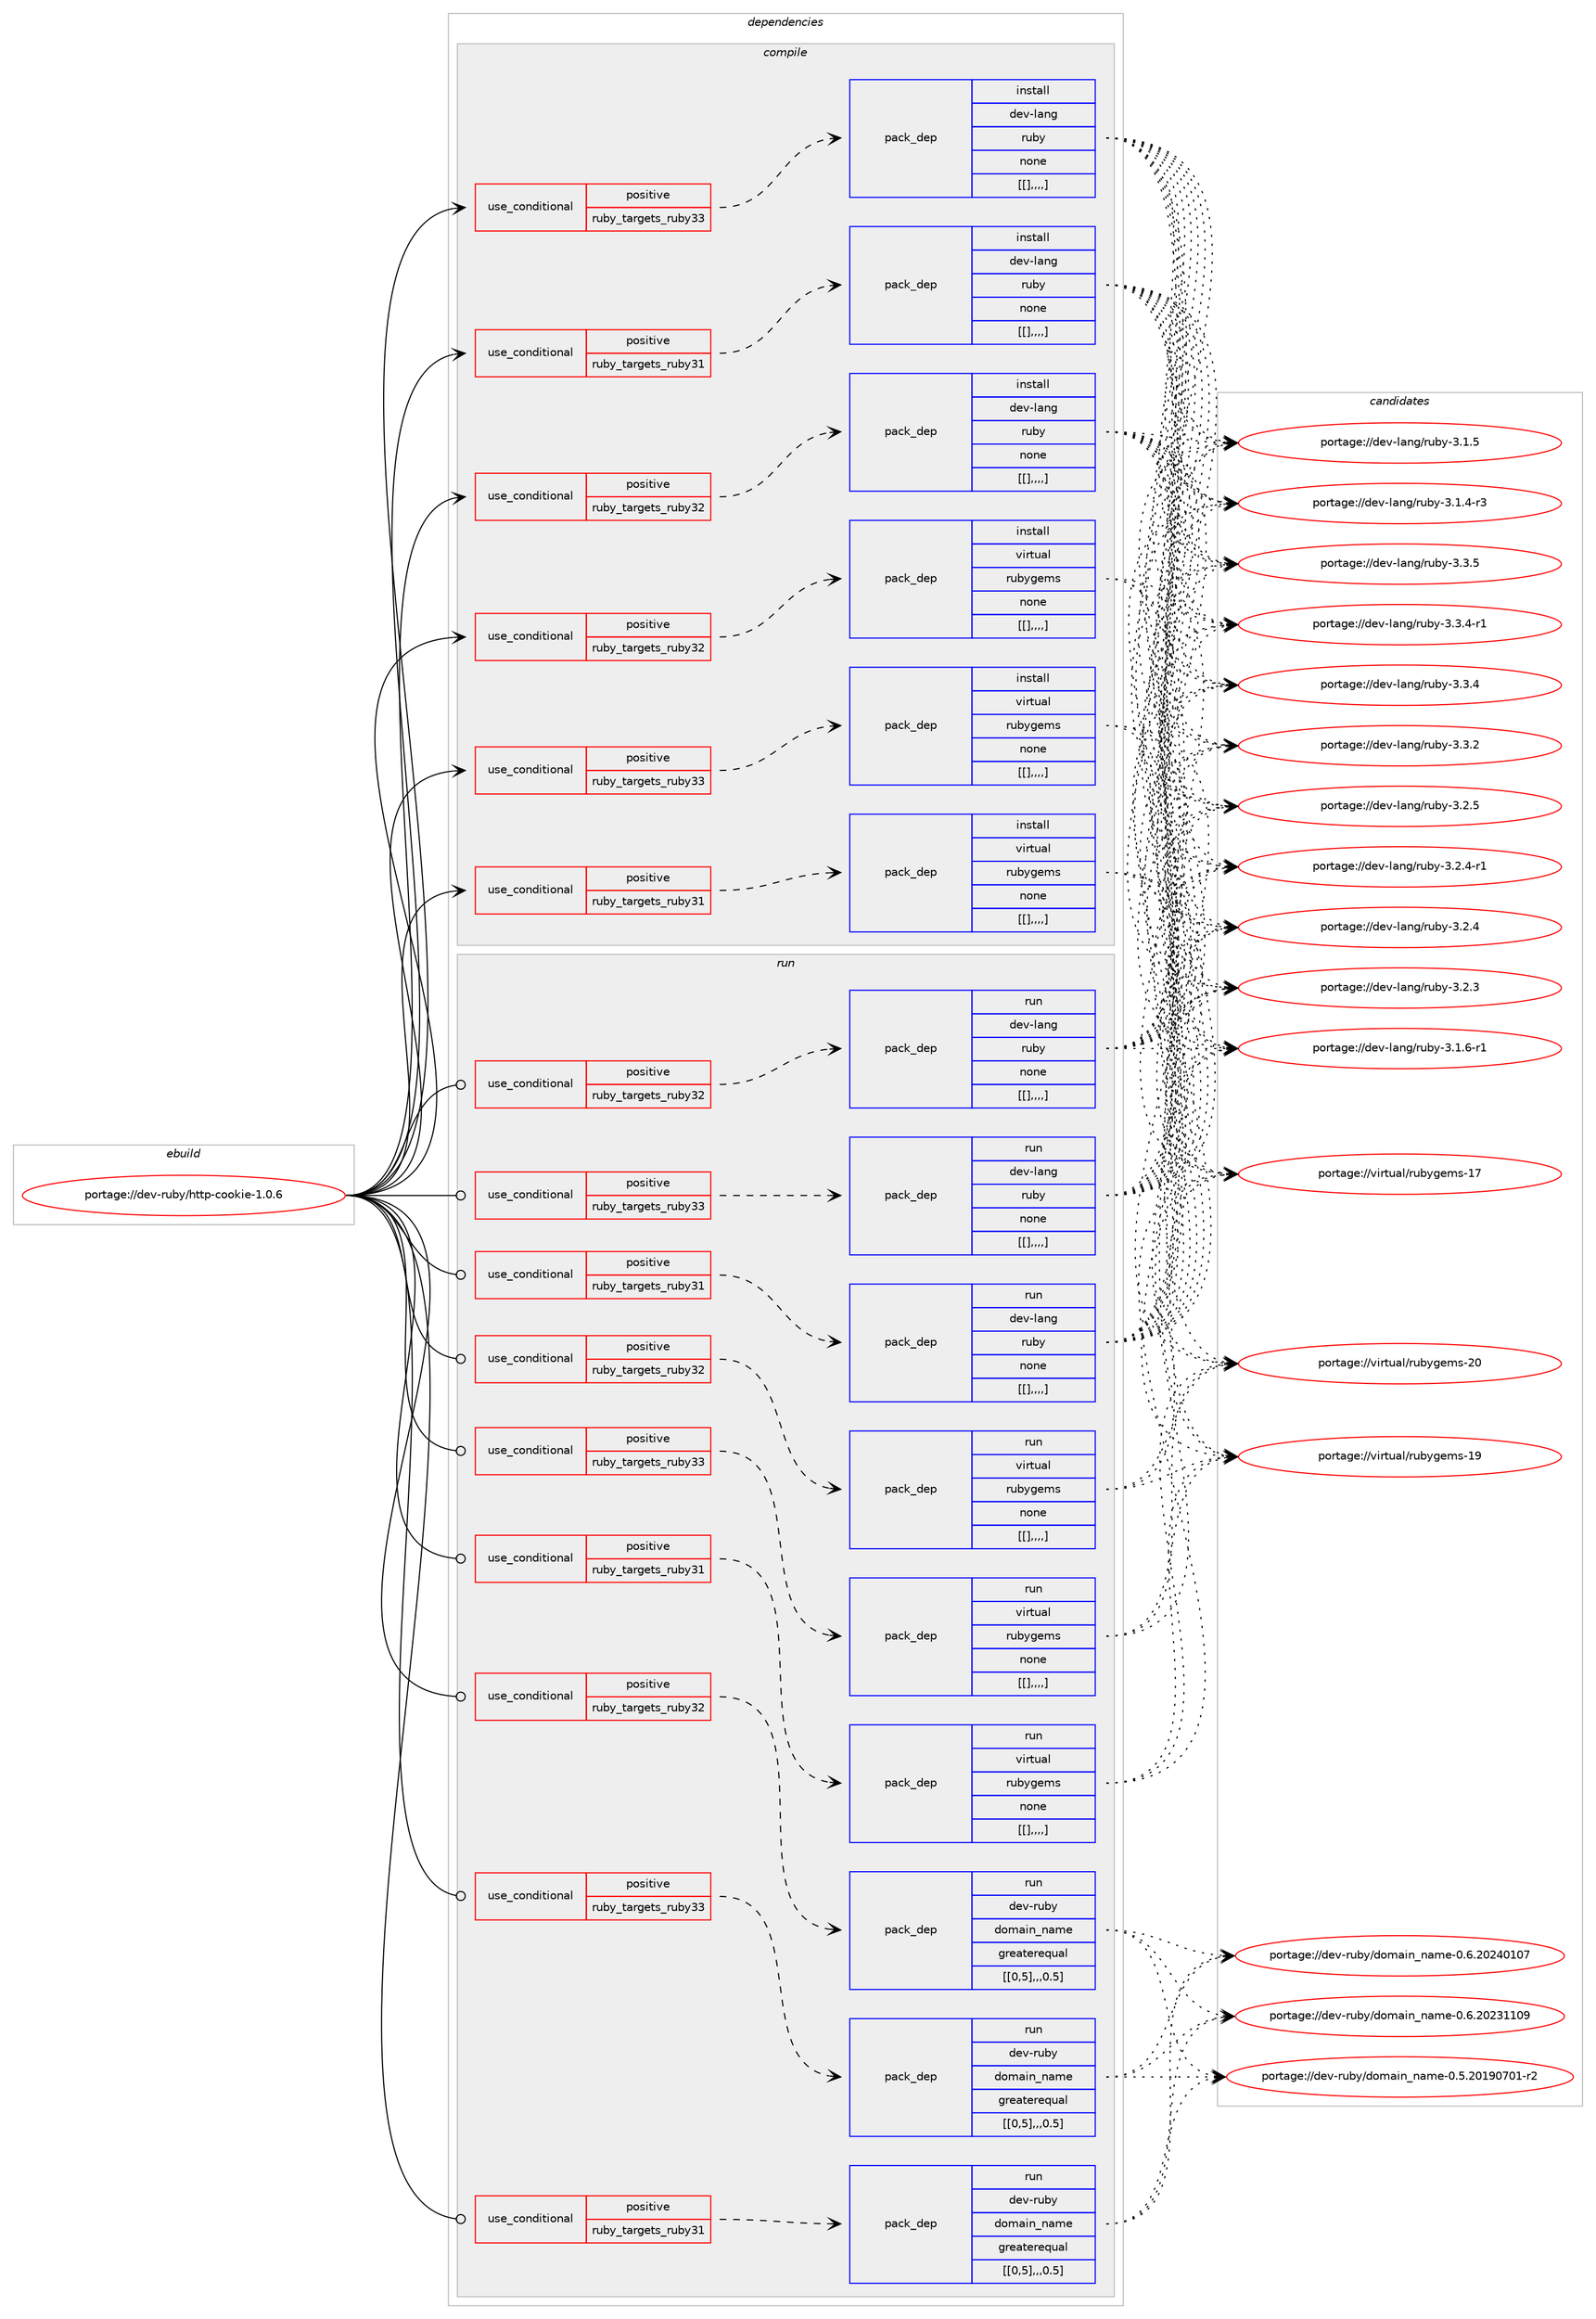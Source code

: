 digraph prolog {

# *************
# Graph options
# *************

newrank=true;
concentrate=true;
compound=true;
graph [rankdir=LR,fontname=Helvetica,fontsize=10,ranksep=1.5];#, ranksep=2.5, nodesep=0.2];
edge  [arrowhead=vee];
node  [fontname=Helvetica,fontsize=10];

# **********
# The ebuild
# **********

subgraph cluster_leftcol {
color=gray;
label=<<i>ebuild</i>>;
id [label="portage://dev-ruby/http-cookie-1.0.6", color=red, width=4, href="../dev-ruby/http-cookie-1.0.6.svg"];
}

# ****************
# The dependencies
# ****************

subgraph cluster_midcol {
color=gray;
label=<<i>dependencies</i>>;
subgraph cluster_compile {
fillcolor="#eeeeee";
style=filled;
label=<<i>compile</i>>;
subgraph cond50290 {
dependency189261 [label=<<TABLE BORDER="0" CELLBORDER="1" CELLSPACING="0" CELLPADDING="4"><TR><TD ROWSPAN="3" CELLPADDING="10">use_conditional</TD></TR><TR><TD>positive</TD></TR><TR><TD>ruby_targets_ruby31</TD></TR></TABLE>>, shape=none, color=red];
subgraph pack137649 {
dependency189262 [label=<<TABLE BORDER="0" CELLBORDER="1" CELLSPACING="0" CELLPADDING="4" WIDTH="220"><TR><TD ROWSPAN="6" CELLPADDING="30">pack_dep</TD></TR><TR><TD WIDTH="110">install</TD></TR><TR><TD>dev-lang</TD></TR><TR><TD>ruby</TD></TR><TR><TD>none</TD></TR><TR><TD>[[],,,,]</TD></TR></TABLE>>, shape=none, color=blue];
}
dependency189261:e -> dependency189262:w [weight=20,style="dashed",arrowhead="vee"];
}
id:e -> dependency189261:w [weight=20,style="solid",arrowhead="vee"];
subgraph cond50291 {
dependency189263 [label=<<TABLE BORDER="0" CELLBORDER="1" CELLSPACING="0" CELLPADDING="4"><TR><TD ROWSPAN="3" CELLPADDING="10">use_conditional</TD></TR><TR><TD>positive</TD></TR><TR><TD>ruby_targets_ruby31</TD></TR></TABLE>>, shape=none, color=red];
subgraph pack137650 {
dependency189264 [label=<<TABLE BORDER="0" CELLBORDER="1" CELLSPACING="0" CELLPADDING="4" WIDTH="220"><TR><TD ROWSPAN="6" CELLPADDING="30">pack_dep</TD></TR><TR><TD WIDTH="110">install</TD></TR><TR><TD>virtual</TD></TR><TR><TD>rubygems</TD></TR><TR><TD>none</TD></TR><TR><TD>[[],,,,]</TD></TR></TABLE>>, shape=none, color=blue];
}
dependency189263:e -> dependency189264:w [weight=20,style="dashed",arrowhead="vee"];
}
id:e -> dependency189263:w [weight=20,style="solid",arrowhead="vee"];
subgraph cond50292 {
dependency189265 [label=<<TABLE BORDER="0" CELLBORDER="1" CELLSPACING="0" CELLPADDING="4"><TR><TD ROWSPAN="3" CELLPADDING="10">use_conditional</TD></TR><TR><TD>positive</TD></TR><TR><TD>ruby_targets_ruby32</TD></TR></TABLE>>, shape=none, color=red];
subgraph pack137651 {
dependency189266 [label=<<TABLE BORDER="0" CELLBORDER="1" CELLSPACING="0" CELLPADDING="4" WIDTH="220"><TR><TD ROWSPAN="6" CELLPADDING="30">pack_dep</TD></TR><TR><TD WIDTH="110">install</TD></TR><TR><TD>dev-lang</TD></TR><TR><TD>ruby</TD></TR><TR><TD>none</TD></TR><TR><TD>[[],,,,]</TD></TR></TABLE>>, shape=none, color=blue];
}
dependency189265:e -> dependency189266:w [weight=20,style="dashed",arrowhead="vee"];
}
id:e -> dependency189265:w [weight=20,style="solid",arrowhead="vee"];
subgraph cond50293 {
dependency189267 [label=<<TABLE BORDER="0" CELLBORDER="1" CELLSPACING="0" CELLPADDING="4"><TR><TD ROWSPAN="3" CELLPADDING="10">use_conditional</TD></TR><TR><TD>positive</TD></TR><TR><TD>ruby_targets_ruby32</TD></TR></TABLE>>, shape=none, color=red];
subgraph pack137652 {
dependency189268 [label=<<TABLE BORDER="0" CELLBORDER="1" CELLSPACING="0" CELLPADDING="4" WIDTH="220"><TR><TD ROWSPAN="6" CELLPADDING="30">pack_dep</TD></TR><TR><TD WIDTH="110">install</TD></TR><TR><TD>virtual</TD></TR><TR><TD>rubygems</TD></TR><TR><TD>none</TD></TR><TR><TD>[[],,,,]</TD></TR></TABLE>>, shape=none, color=blue];
}
dependency189267:e -> dependency189268:w [weight=20,style="dashed",arrowhead="vee"];
}
id:e -> dependency189267:w [weight=20,style="solid",arrowhead="vee"];
subgraph cond50294 {
dependency189269 [label=<<TABLE BORDER="0" CELLBORDER="1" CELLSPACING="0" CELLPADDING="4"><TR><TD ROWSPAN="3" CELLPADDING="10">use_conditional</TD></TR><TR><TD>positive</TD></TR><TR><TD>ruby_targets_ruby33</TD></TR></TABLE>>, shape=none, color=red];
subgraph pack137653 {
dependency189270 [label=<<TABLE BORDER="0" CELLBORDER="1" CELLSPACING="0" CELLPADDING="4" WIDTH="220"><TR><TD ROWSPAN="6" CELLPADDING="30">pack_dep</TD></TR><TR><TD WIDTH="110">install</TD></TR><TR><TD>dev-lang</TD></TR><TR><TD>ruby</TD></TR><TR><TD>none</TD></TR><TR><TD>[[],,,,]</TD></TR></TABLE>>, shape=none, color=blue];
}
dependency189269:e -> dependency189270:w [weight=20,style="dashed",arrowhead="vee"];
}
id:e -> dependency189269:w [weight=20,style="solid",arrowhead="vee"];
subgraph cond50295 {
dependency189271 [label=<<TABLE BORDER="0" CELLBORDER="1" CELLSPACING="0" CELLPADDING="4"><TR><TD ROWSPAN="3" CELLPADDING="10">use_conditional</TD></TR><TR><TD>positive</TD></TR><TR><TD>ruby_targets_ruby33</TD></TR></TABLE>>, shape=none, color=red];
subgraph pack137654 {
dependency189272 [label=<<TABLE BORDER="0" CELLBORDER="1" CELLSPACING="0" CELLPADDING="4" WIDTH="220"><TR><TD ROWSPAN="6" CELLPADDING="30">pack_dep</TD></TR><TR><TD WIDTH="110">install</TD></TR><TR><TD>virtual</TD></TR><TR><TD>rubygems</TD></TR><TR><TD>none</TD></TR><TR><TD>[[],,,,]</TD></TR></TABLE>>, shape=none, color=blue];
}
dependency189271:e -> dependency189272:w [weight=20,style="dashed",arrowhead="vee"];
}
id:e -> dependency189271:w [weight=20,style="solid",arrowhead="vee"];
}
subgraph cluster_compileandrun {
fillcolor="#eeeeee";
style=filled;
label=<<i>compile and run</i>>;
}
subgraph cluster_run {
fillcolor="#eeeeee";
style=filled;
label=<<i>run</i>>;
subgraph cond50296 {
dependency189273 [label=<<TABLE BORDER="0" CELLBORDER="1" CELLSPACING="0" CELLPADDING="4"><TR><TD ROWSPAN="3" CELLPADDING="10">use_conditional</TD></TR><TR><TD>positive</TD></TR><TR><TD>ruby_targets_ruby31</TD></TR></TABLE>>, shape=none, color=red];
subgraph pack137655 {
dependency189274 [label=<<TABLE BORDER="0" CELLBORDER="1" CELLSPACING="0" CELLPADDING="4" WIDTH="220"><TR><TD ROWSPAN="6" CELLPADDING="30">pack_dep</TD></TR><TR><TD WIDTH="110">run</TD></TR><TR><TD>dev-lang</TD></TR><TR><TD>ruby</TD></TR><TR><TD>none</TD></TR><TR><TD>[[],,,,]</TD></TR></TABLE>>, shape=none, color=blue];
}
dependency189273:e -> dependency189274:w [weight=20,style="dashed",arrowhead="vee"];
}
id:e -> dependency189273:w [weight=20,style="solid",arrowhead="odot"];
subgraph cond50297 {
dependency189275 [label=<<TABLE BORDER="0" CELLBORDER="1" CELLSPACING="0" CELLPADDING="4"><TR><TD ROWSPAN="3" CELLPADDING="10">use_conditional</TD></TR><TR><TD>positive</TD></TR><TR><TD>ruby_targets_ruby31</TD></TR></TABLE>>, shape=none, color=red];
subgraph pack137656 {
dependency189276 [label=<<TABLE BORDER="0" CELLBORDER="1" CELLSPACING="0" CELLPADDING="4" WIDTH="220"><TR><TD ROWSPAN="6" CELLPADDING="30">pack_dep</TD></TR><TR><TD WIDTH="110">run</TD></TR><TR><TD>dev-ruby</TD></TR><TR><TD>domain_name</TD></TR><TR><TD>greaterequal</TD></TR><TR><TD>[[0,5],,,0.5]</TD></TR></TABLE>>, shape=none, color=blue];
}
dependency189275:e -> dependency189276:w [weight=20,style="dashed",arrowhead="vee"];
}
id:e -> dependency189275:w [weight=20,style="solid",arrowhead="odot"];
subgraph cond50298 {
dependency189277 [label=<<TABLE BORDER="0" CELLBORDER="1" CELLSPACING="0" CELLPADDING="4"><TR><TD ROWSPAN="3" CELLPADDING="10">use_conditional</TD></TR><TR><TD>positive</TD></TR><TR><TD>ruby_targets_ruby31</TD></TR></TABLE>>, shape=none, color=red];
subgraph pack137657 {
dependency189278 [label=<<TABLE BORDER="0" CELLBORDER="1" CELLSPACING="0" CELLPADDING="4" WIDTH="220"><TR><TD ROWSPAN="6" CELLPADDING="30">pack_dep</TD></TR><TR><TD WIDTH="110">run</TD></TR><TR><TD>virtual</TD></TR><TR><TD>rubygems</TD></TR><TR><TD>none</TD></TR><TR><TD>[[],,,,]</TD></TR></TABLE>>, shape=none, color=blue];
}
dependency189277:e -> dependency189278:w [weight=20,style="dashed",arrowhead="vee"];
}
id:e -> dependency189277:w [weight=20,style="solid",arrowhead="odot"];
subgraph cond50299 {
dependency189279 [label=<<TABLE BORDER="0" CELLBORDER="1" CELLSPACING="0" CELLPADDING="4"><TR><TD ROWSPAN="3" CELLPADDING="10">use_conditional</TD></TR><TR><TD>positive</TD></TR><TR><TD>ruby_targets_ruby32</TD></TR></TABLE>>, shape=none, color=red];
subgraph pack137658 {
dependency189280 [label=<<TABLE BORDER="0" CELLBORDER="1" CELLSPACING="0" CELLPADDING="4" WIDTH="220"><TR><TD ROWSPAN="6" CELLPADDING="30">pack_dep</TD></TR><TR><TD WIDTH="110">run</TD></TR><TR><TD>dev-lang</TD></TR><TR><TD>ruby</TD></TR><TR><TD>none</TD></TR><TR><TD>[[],,,,]</TD></TR></TABLE>>, shape=none, color=blue];
}
dependency189279:e -> dependency189280:w [weight=20,style="dashed",arrowhead="vee"];
}
id:e -> dependency189279:w [weight=20,style="solid",arrowhead="odot"];
subgraph cond50300 {
dependency189281 [label=<<TABLE BORDER="0" CELLBORDER="1" CELLSPACING="0" CELLPADDING="4"><TR><TD ROWSPAN="3" CELLPADDING="10">use_conditional</TD></TR><TR><TD>positive</TD></TR><TR><TD>ruby_targets_ruby32</TD></TR></TABLE>>, shape=none, color=red];
subgraph pack137659 {
dependency189282 [label=<<TABLE BORDER="0" CELLBORDER="1" CELLSPACING="0" CELLPADDING="4" WIDTH="220"><TR><TD ROWSPAN="6" CELLPADDING="30">pack_dep</TD></TR><TR><TD WIDTH="110">run</TD></TR><TR><TD>dev-ruby</TD></TR><TR><TD>domain_name</TD></TR><TR><TD>greaterequal</TD></TR><TR><TD>[[0,5],,,0.5]</TD></TR></TABLE>>, shape=none, color=blue];
}
dependency189281:e -> dependency189282:w [weight=20,style="dashed",arrowhead="vee"];
}
id:e -> dependency189281:w [weight=20,style="solid",arrowhead="odot"];
subgraph cond50301 {
dependency189283 [label=<<TABLE BORDER="0" CELLBORDER="1" CELLSPACING="0" CELLPADDING="4"><TR><TD ROWSPAN="3" CELLPADDING="10">use_conditional</TD></TR><TR><TD>positive</TD></TR><TR><TD>ruby_targets_ruby32</TD></TR></TABLE>>, shape=none, color=red];
subgraph pack137660 {
dependency189284 [label=<<TABLE BORDER="0" CELLBORDER="1" CELLSPACING="0" CELLPADDING="4" WIDTH="220"><TR><TD ROWSPAN="6" CELLPADDING="30">pack_dep</TD></TR><TR><TD WIDTH="110">run</TD></TR><TR><TD>virtual</TD></TR><TR><TD>rubygems</TD></TR><TR><TD>none</TD></TR><TR><TD>[[],,,,]</TD></TR></TABLE>>, shape=none, color=blue];
}
dependency189283:e -> dependency189284:w [weight=20,style="dashed",arrowhead="vee"];
}
id:e -> dependency189283:w [weight=20,style="solid",arrowhead="odot"];
subgraph cond50302 {
dependency189285 [label=<<TABLE BORDER="0" CELLBORDER="1" CELLSPACING="0" CELLPADDING="4"><TR><TD ROWSPAN="3" CELLPADDING="10">use_conditional</TD></TR><TR><TD>positive</TD></TR><TR><TD>ruby_targets_ruby33</TD></TR></TABLE>>, shape=none, color=red];
subgraph pack137661 {
dependency189286 [label=<<TABLE BORDER="0" CELLBORDER="1" CELLSPACING="0" CELLPADDING="4" WIDTH="220"><TR><TD ROWSPAN="6" CELLPADDING="30">pack_dep</TD></TR><TR><TD WIDTH="110">run</TD></TR><TR><TD>dev-lang</TD></TR><TR><TD>ruby</TD></TR><TR><TD>none</TD></TR><TR><TD>[[],,,,]</TD></TR></TABLE>>, shape=none, color=blue];
}
dependency189285:e -> dependency189286:w [weight=20,style="dashed",arrowhead="vee"];
}
id:e -> dependency189285:w [weight=20,style="solid",arrowhead="odot"];
subgraph cond50303 {
dependency189287 [label=<<TABLE BORDER="0" CELLBORDER="1" CELLSPACING="0" CELLPADDING="4"><TR><TD ROWSPAN="3" CELLPADDING="10">use_conditional</TD></TR><TR><TD>positive</TD></TR><TR><TD>ruby_targets_ruby33</TD></TR></TABLE>>, shape=none, color=red];
subgraph pack137662 {
dependency189288 [label=<<TABLE BORDER="0" CELLBORDER="1" CELLSPACING="0" CELLPADDING="4" WIDTH="220"><TR><TD ROWSPAN="6" CELLPADDING="30">pack_dep</TD></TR><TR><TD WIDTH="110">run</TD></TR><TR><TD>dev-ruby</TD></TR><TR><TD>domain_name</TD></TR><TR><TD>greaterequal</TD></TR><TR><TD>[[0,5],,,0.5]</TD></TR></TABLE>>, shape=none, color=blue];
}
dependency189287:e -> dependency189288:w [weight=20,style="dashed",arrowhead="vee"];
}
id:e -> dependency189287:w [weight=20,style="solid",arrowhead="odot"];
subgraph cond50304 {
dependency189289 [label=<<TABLE BORDER="0" CELLBORDER="1" CELLSPACING="0" CELLPADDING="4"><TR><TD ROWSPAN="3" CELLPADDING="10">use_conditional</TD></TR><TR><TD>positive</TD></TR><TR><TD>ruby_targets_ruby33</TD></TR></TABLE>>, shape=none, color=red];
subgraph pack137663 {
dependency189290 [label=<<TABLE BORDER="0" CELLBORDER="1" CELLSPACING="0" CELLPADDING="4" WIDTH="220"><TR><TD ROWSPAN="6" CELLPADDING="30">pack_dep</TD></TR><TR><TD WIDTH="110">run</TD></TR><TR><TD>virtual</TD></TR><TR><TD>rubygems</TD></TR><TR><TD>none</TD></TR><TR><TD>[[],,,,]</TD></TR></TABLE>>, shape=none, color=blue];
}
dependency189289:e -> dependency189290:w [weight=20,style="dashed",arrowhead="vee"];
}
id:e -> dependency189289:w [weight=20,style="solid",arrowhead="odot"];
}
}

# **************
# The candidates
# **************

subgraph cluster_choices {
rank=same;
color=gray;
label=<<i>candidates</i>>;

subgraph choice137649 {
color=black;
nodesep=1;
choice10010111845108971101034711411798121455146514653 [label="portage://dev-lang/ruby-3.3.5", color=red, width=4,href="../dev-lang/ruby-3.3.5.svg"];
choice100101118451089711010347114117981214551465146524511449 [label="portage://dev-lang/ruby-3.3.4-r1", color=red, width=4,href="../dev-lang/ruby-3.3.4-r1.svg"];
choice10010111845108971101034711411798121455146514652 [label="portage://dev-lang/ruby-3.3.4", color=red, width=4,href="../dev-lang/ruby-3.3.4.svg"];
choice10010111845108971101034711411798121455146514650 [label="portage://dev-lang/ruby-3.3.2", color=red, width=4,href="../dev-lang/ruby-3.3.2.svg"];
choice10010111845108971101034711411798121455146504653 [label="portage://dev-lang/ruby-3.2.5", color=red, width=4,href="../dev-lang/ruby-3.2.5.svg"];
choice100101118451089711010347114117981214551465046524511449 [label="portage://dev-lang/ruby-3.2.4-r1", color=red, width=4,href="../dev-lang/ruby-3.2.4-r1.svg"];
choice10010111845108971101034711411798121455146504652 [label="portage://dev-lang/ruby-3.2.4", color=red, width=4,href="../dev-lang/ruby-3.2.4.svg"];
choice10010111845108971101034711411798121455146504651 [label="portage://dev-lang/ruby-3.2.3", color=red, width=4,href="../dev-lang/ruby-3.2.3.svg"];
choice100101118451089711010347114117981214551464946544511449 [label="portage://dev-lang/ruby-3.1.6-r1", color=red, width=4,href="../dev-lang/ruby-3.1.6-r1.svg"];
choice10010111845108971101034711411798121455146494653 [label="portage://dev-lang/ruby-3.1.5", color=red, width=4,href="../dev-lang/ruby-3.1.5.svg"];
choice100101118451089711010347114117981214551464946524511451 [label="portage://dev-lang/ruby-3.1.4-r3", color=red, width=4,href="../dev-lang/ruby-3.1.4-r3.svg"];
dependency189262:e -> choice10010111845108971101034711411798121455146514653:w [style=dotted,weight="100"];
dependency189262:e -> choice100101118451089711010347114117981214551465146524511449:w [style=dotted,weight="100"];
dependency189262:e -> choice10010111845108971101034711411798121455146514652:w [style=dotted,weight="100"];
dependency189262:e -> choice10010111845108971101034711411798121455146514650:w [style=dotted,weight="100"];
dependency189262:e -> choice10010111845108971101034711411798121455146504653:w [style=dotted,weight="100"];
dependency189262:e -> choice100101118451089711010347114117981214551465046524511449:w [style=dotted,weight="100"];
dependency189262:e -> choice10010111845108971101034711411798121455146504652:w [style=dotted,weight="100"];
dependency189262:e -> choice10010111845108971101034711411798121455146504651:w [style=dotted,weight="100"];
dependency189262:e -> choice100101118451089711010347114117981214551464946544511449:w [style=dotted,weight="100"];
dependency189262:e -> choice10010111845108971101034711411798121455146494653:w [style=dotted,weight="100"];
dependency189262:e -> choice100101118451089711010347114117981214551464946524511451:w [style=dotted,weight="100"];
}
subgraph choice137650 {
color=black;
nodesep=1;
choice118105114116117971084711411798121103101109115455048 [label="portage://virtual/rubygems-20", color=red, width=4,href="../virtual/rubygems-20.svg"];
choice118105114116117971084711411798121103101109115454957 [label="portage://virtual/rubygems-19", color=red, width=4,href="../virtual/rubygems-19.svg"];
choice118105114116117971084711411798121103101109115454955 [label="portage://virtual/rubygems-17", color=red, width=4,href="../virtual/rubygems-17.svg"];
dependency189264:e -> choice118105114116117971084711411798121103101109115455048:w [style=dotted,weight="100"];
dependency189264:e -> choice118105114116117971084711411798121103101109115454957:w [style=dotted,weight="100"];
dependency189264:e -> choice118105114116117971084711411798121103101109115454955:w [style=dotted,weight="100"];
}
subgraph choice137651 {
color=black;
nodesep=1;
choice10010111845108971101034711411798121455146514653 [label="portage://dev-lang/ruby-3.3.5", color=red, width=4,href="../dev-lang/ruby-3.3.5.svg"];
choice100101118451089711010347114117981214551465146524511449 [label="portage://dev-lang/ruby-3.3.4-r1", color=red, width=4,href="../dev-lang/ruby-3.3.4-r1.svg"];
choice10010111845108971101034711411798121455146514652 [label="portage://dev-lang/ruby-3.3.4", color=red, width=4,href="../dev-lang/ruby-3.3.4.svg"];
choice10010111845108971101034711411798121455146514650 [label="portage://dev-lang/ruby-3.3.2", color=red, width=4,href="../dev-lang/ruby-3.3.2.svg"];
choice10010111845108971101034711411798121455146504653 [label="portage://dev-lang/ruby-3.2.5", color=red, width=4,href="../dev-lang/ruby-3.2.5.svg"];
choice100101118451089711010347114117981214551465046524511449 [label="portage://dev-lang/ruby-3.2.4-r1", color=red, width=4,href="../dev-lang/ruby-3.2.4-r1.svg"];
choice10010111845108971101034711411798121455146504652 [label="portage://dev-lang/ruby-3.2.4", color=red, width=4,href="../dev-lang/ruby-3.2.4.svg"];
choice10010111845108971101034711411798121455146504651 [label="portage://dev-lang/ruby-3.2.3", color=red, width=4,href="../dev-lang/ruby-3.2.3.svg"];
choice100101118451089711010347114117981214551464946544511449 [label="portage://dev-lang/ruby-3.1.6-r1", color=red, width=4,href="../dev-lang/ruby-3.1.6-r1.svg"];
choice10010111845108971101034711411798121455146494653 [label="portage://dev-lang/ruby-3.1.5", color=red, width=4,href="../dev-lang/ruby-3.1.5.svg"];
choice100101118451089711010347114117981214551464946524511451 [label="portage://dev-lang/ruby-3.1.4-r3", color=red, width=4,href="../dev-lang/ruby-3.1.4-r3.svg"];
dependency189266:e -> choice10010111845108971101034711411798121455146514653:w [style=dotted,weight="100"];
dependency189266:e -> choice100101118451089711010347114117981214551465146524511449:w [style=dotted,weight="100"];
dependency189266:e -> choice10010111845108971101034711411798121455146514652:w [style=dotted,weight="100"];
dependency189266:e -> choice10010111845108971101034711411798121455146514650:w [style=dotted,weight="100"];
dependency189266:e -> choice10010111845108971101034711411798121455146504653:w [style=dotted,weight="100"];
dependency189266:e -> choice100101118451089711010347114117981214551465046524511449:w [style=dotted,weight="100"];
dependency189266:e -> choice10010111845108971101034711411798121455146504652:w [style=dotted,weight="100"];
dependency189266:e -> choice10010111845108971101034711411798121455146504651:w [style=dotted,weight="100"];
dependency189266:e -> choice100101118451089711010347114117981214551464946544511449:w [style=dotted,weight="100"];
dependency189266:e -> choice10010111845108971101034711411798121455146494653:w [style=dotted,weight="100"];
dependency189266:e -> choice100101118451089711010347114117981214551464946524511451:w [style=dotted,weight="100"];
}
subgraph choice137652 {
color=black;
nodesep=1;
choice118105114116117971084711411798121103101109115455048 [label="portage://virtual/rubygems-20", color=red, width=4,href="../virtual/rubygems-20.svg"];
choice118105114116117971084711411798121103101109115454957 [label="portage://virtual/rubygems-19", color=red, width=4,href="../virtual/rubygems-19.svg"];
choice118105114116117971084711411798121103101109115454955 [label="portage://virtual/rubygems-17", color=red, width=4,href="../virtual/rubygems-17.svg"];
dependency189268:e -> choice118105114116117971084711411798121103101109115455048:w [style=dotted,weight="100"];
dependency189268:e -> choice118105114116117971084711411798121103101109115454957:w [style=dotted,weight="100"];
dependency189268:e -> choice118105114116117971084711411798121103101109115454955:w [style=dotted,weight="100"];
}
subgraph choice137653 {
color=black;
nodesep=1;
choice10010111845108971101034711411798121455146514653 [label="portage://dev-lang/ruby-3.3.5", color=red, width=4,href="../dev-lang/ruby-3.3.5.svg"];
choice100101118451089711010347114117981214551465146524511449 [label="portage://dev-lang/ruby-3.3.4-r1", color=red, width=4,href="../dev-lang/ruby-3.3.4-r1.svg"];
choice10010111845108971101034711411798121455146514652 [label="portage://dev-lang/ruby-3.3.4", color=red, width=4,href="../dev-lang/ruby-3.3.4.svg"];
choice10010111845108971101034711411798121455146514650 [label="portage://dev-lang/ruby-3.3.2", color=red, width=4,href="../dev-lang/ruby-3.3.2.svg"];
choice10010111845108971101034711411798121455146504653 [label="portage://dev-lang/ruby-3.2.5", color=red, width=4,href="../dev-lang/ruby-3.2.5.svg"];
choice100101118451089711010347114117981214551465046524511449 [label="portage://dev-lang/ruby-3.2.4-r1", color=red, width=4,href="../dev-lang/ruby-3.2.4-r1.svg"];
choice10010111845108971101034711411798121455146504652 [label="portage://dev-lang/ruby-3.2.4", color=red, width=4,href="../dev-lang/ruby-3.2.4.svg"];
choice10010111845108971101034711411798121455146504651 [label="portage://dev-lang/ruby-3.2.3", color=red, width=4,href="../dev-lang/ruby-3.2.3.svg"];
choice100101118451089711010347114117981214551464946544511449 [label="portage://dev-lang/ruby-3.1.6-r1", color=red, width=4,href="../dev-lang/ruby-3.1.6-r1.svg"];
choice10010111845108971101034711411798121455146494653 [label="portage://dev-lang/ruby-3.1.5", color=red, width=4,href="../dev-lang/ruby-3.1.5.svg"];
choice100101118451089711010347114117981214551464946524511451 [label="portage://dev-lang/ruby-3.1.4-r3", color=red, width=4,href="../dev-lang/ruby-3.1.4-r3.svg"];
dependency189270:e -> choice10010111845108971101034711411798121455146514653:w [style=dotted,weight="100"];
dependency189270:e -> choice100101118451089711010347114117981214551465146524511449:w [style=dotted,weight="100"];
dependency189270:e -> choice10010111845108971101034711411798121455146514652:w [style=dotted,weight="100"];
dependency189270:e -> choice10010111845108971101034711411798121455146514650:w [style=dotted,weight="100"];
dependency189270:e -> choice10010111845108971101034711411798121455146504653:w [style=dotted,weight="100"];
dependency189270:e -> choice100101118451089711010347114117981214551465046524511449:w [style=dotted,weight="100"];
dependency189270:e -> choice10010111845108971101034711411798121455146504652:w [style=dotted,weight="100"];
dependency189270:e -> choice10010111845108971101034711411798121455146504651:w [style=dotted,weight="100"];
dependency189270:e -> choice100101118451089711010347114117981214551464946544511449:w [style=dotted,weight="100"];
dependency189270:e -> choice10010111845108971101034711411798121455146494653:w [style=dotted,weight="100"];
dependency189270:e -> choice100101118451089711010347114117981214551464946524511451:w [style=dotted,weight="100"];
}
subgraph choice137654 {
color=black;
nodesep=1;
choice118105114116117971084711411798121103101109115455048 [label="portage://virtual/rubygems-20", color=red, width=4,href="../virtual/rubygems-20.svg"];
choice118105114116117971084711411798121103101109115454957 [label="portage://virtual/rubygems-19", color=red, width=4,href="../virtual/rubygems-19.svg"];
choice118105114116117971084711411798121103101109115454955 [label="portage://virtual/rubygems-17", color=red, width=4,href="../virtual/rubygems-17.svg"];
dependency189272:e -> choice118105114116117971084711411798121103101109115455048:w [style=dotted,weight="100"];
dependency189272:e -> choice118105114116117971084711411798121103101109115454957:w [style=dotted,weight="100"];
dependency189272:e -> choice118105114116117971084711411798121103101109115454955:w [style=dotted,weight="100"];
}
subgraph choice137655 {
color=black;
nodesep=1;
choice10010111845108971101034711411798121455146514653 [label="portage://dev-lang/ruby-3.3.5", color=red, width=4,href="../dev-lang/ruby-3.3.5.svg"];
choice100101118451089711010347114117981214551465146524511449 [label="portage://dev-lang/ruby-3.3.4-r1", color=red, width=4,href="../dev-lang/ruby-3.3.4-r1.svg"];
choice10010111845108971101034711411798121455146514652 [label="portage://dev-lang/ruby-3.3.4", color=red, width=4,href="../dev-lang/ruby-3.3.4.svg"];
choice10010111845108971101034711411798121455146514650 [label="portage://dev-lang/ruby-3.3.2", color=red, width=4,href="../dev-lang/ruby-3.3.2.svg"];
choice10010111845108971101034711411798121455146504653 [label="portage://dev-lang/ruby-3.2.5", color=red, width=4,href="../dev-lang/ruby-3.2.5.svg"];
choice100101118451089711010347114117981214551465046524511449 [label="portage://dev-lang/ruby-3.2.4-r1", color=red, width=4,href="../dev-lang/ruby-3.2.4-r1.svg"];
choice10010111845108971101034711411798121455146504652 [label="portage://dev-lang/ruby-3.2.4", color=red, width=4,href="../dev-lang/ruby-3.2.4.svg"];
choice10010111845108971101034711411798121455146504651 [label="portage://dev-lang/ruby-3.2.3", color=red, width=4,href="../dev-lang/ruby-3.2.3.svg"];
choice100101118451089711010347114117981214551464946544511449 [label="portage://dev-lang/ruby-3.1.6-r1", color=red, width=4,href="../dev-lang/ruby-3.1.6-r1.svg"];
choice10010111845108971101034711411798121455146494653 [label="portage://dev-lang/ruby-3.1.5", color=red, width=4,href="../dev-lang/ruby-3.1.5.svg"];
choice100101118451089711010347114117981214551464946524511451 [label="portage://dev-lang/ruby-3.1.4-r3", color=red, width=4,href="../dev-lang/ruby-3.1.4-r3.svg"];
dependency189274:e -> choice10010111845108971101034711411798121455146514653:w [style=dotted,weight="100"];
dependency189274:e -> choice100101118451089711010347114117981214551465146524511449:w [style=dotted,weight="100"];
dependency189274:e -> choice10010111845108971101034711411798121455146514652:w [style=dotted,weight="100"];
dependency189274:e -> choice10010111845108971101034711411798121455146514650:w [style=dotted,weight="100"];
dependency189274:e -> choice10010111845108971101034711411798121455146504653:w [style=dotted,weight="100"];
dependency189274:e -> choice100101118451089711010347114117981214551465046524511449:w [style=dotted,weight="100"];
dependency189274:e -> choice10010111845108971101034711411798121455146504652:w [style=dotted,weight="100"];
dependency189274:e -> choice10010111845108971101034711411798121455146504651:w [style=dotted,weight="100"];
dependency189274:e -> choice100101118451089711010347114117981214551464946544511449:w [style=dotted,weight="100"];
dependency189274:e -> choice10010111845108971101034711411798121455146494653:w [style=dotted,weight="100"];
dependency189274:e -> choice100101118451089711010347114117981214551464946524511451:w [style=dotted,weight="100"];
}
subgraph choice137656 {
color=black;
nodesep=1;
choice10010111845114117981214710011110997105110951109710910145484654465048505248494855 [label="portage://dev-ruby/domain_name-0.6.20240107", color=red, width=4,href="../dev-ruby/domain_name-0.6.20240107.svg"];
choice10010111845114117981214710011110997105110951109710910145484654465048505149494857 [label="portage://dev-ruby/domain_name-0.6.20231109", color=red, width=4,href="../dev-ruby/domain_name-0.6.20231109.svg"];
choice100101118451141179812147100111109971051109511097109101454846534650484957485548494511450 [label="portage://dev-ruby/domain_name-0.5.20190701-r2", color=red, width=4,href="../dev-ruby/domain_name-0.5.20190701-r2.svg"];
dependency189276:e -> choice10010111845114117981214710011110997105110951109710910145484654465048505248494855:w [style=dotted,weight="100"];
dependency189276:e -> choice10010111845114117981214710011110997105110951109710910145484654465048505149494857:w [style=dotted,weight="100"];
dependency189276:e -> choice100101118451141179812147100111109971051109511097109101454846534650484957485548494511450:w [style=dotted,weight="100"];
}
subgraph choice137657 {
color=black;
nodesep=1;
choice118105114116117971084711411798121103101109115455048 [label="portage://virtual/rubygems-20", color=red, width=4,href="../virtual/rubygems-20.svg"];
choice118105114116117971084711411798121103101109115454957 [label="portage://virtual/rubygems-19", color=red, width=4,href="../virtual/rubygems-19.svg"];
choice118105114116117971084711411798121103101109115454955 [label="portage://virtual/rubygems-17", color=red, width=4,href="../virtual/rubygems-17.svg"];
dependency189278:e -> choice118105114116117971084711411798121103101109115455048:w [style=dotted,weight="100"];
dependency189278:e -> choice118105114116117971084711411798121103101109115454957:w [style=dotted,weight="100"];
dependency189278:e -> choice118105114116117971084711411798121103101109115454955:w [style=dotted,weight="100"];
}
subgraph choice137658 {
color=black;
nodesep=1;
choice10010111845108971101034711411798121455146514653 [label="portage://dev-lang/ruby-3.3.5", color=red, width=4,href="../dev-lang/ruby-3.3.5.svg"];
choice100101118451089711010347114117981214551465146524511449 [label="portage://dev-lang/ruby-3.3.4-r1", color=red, width=4,href="../dev-lang/ruby-3.3.4-r1.svg"];
choice10010111845108971101034711411798121455146514652 [label="portage://dev-lang/ruby-3.3.4", color=red, width=4,href="../dev-lang/ruby-3.3.4.svg"];
choice10010111845108971101034711411798121455146514650 [label="portage://dev-lang/ruby-3.3.2", color=red, width=4,href="../dev-lang/ruby-3.3.2.svg"];
choice10010111845108971101034711411798121455146504653 [label="portage://dev-lang/ruby-3.2.5", color=red, width=4,href="../dev-lang/ruby-3.2.5.svg"];
choice100101118451089711010347114117981214551465046524511449 [label="portage://dev-lang/ruby-3.2.4-r1", color=red, width=4,href="../dev-lang/ruby-3.2.4-r1.svg"];
choice10010111845108971101034711411798121455146504652 [label="portage://dev-lang/ruby-3.2.4", color=red, width=4,href="../dev-lang/ruby-3.2.4.svg"];
choice10010111845108971101034711411798121455146504651 [label="portage://dev-lang/ruby-3.2.3", color=red, width=4,href="../dev-lang/ruby-3.2.3.svg"];
choice100101118451089711010347114117981214551464946544511449 [label="portage://dev-lang/ruby-3.1.6-r1", color=red, width=4,href="../dev-lang/ruby-3.1.6-r1.svg"];
choice10010111845108971101034711411798121455146494653 [label="portage://dev-lang/ruby-3.1.5", color=red, width=4,href="../dev-lang/ruby-3.1.5.svg"];
choice100101118451089711010347114117981214551464946524511451 [label="portage://dev-lang/ruby-3.1.4-r3", color=red, width=4,href="../dev-lang/ruby-3.1.4-r3.svg"];
dependency189280:e -> choice10010111845108971101034711411798121455146514653:w [style=dotted,weight="100"];
dependency189280:e -> choice100101118451089711010347114117981214551465146524511449:w [style=dotted,weight="100"];
dependency189280:e -> choice10010111845108971101034711411798121455146514652:w [style=dotted,weight="100"];
dependency189280:e -> choice10010111845108971101034711411798121455146514650:w [style=dotted,weight="100"];
dependency189280:e -> choice10010111845108971101034711411798121455146504653:w [style=dotted,weight="100"];
dependency189280:e -> choice100101118451089711010347114117981214551465046524511449:w [style=dotted,weight="100"];
dependency189280:e -> choice10010111845108971101034711411798121455146504652:w [style=dotted,weight="100"];
dependency189280:e -> choice10010111845108971101034711411798121455146504651:w [style=dotted,weight="100"];
dependency189280:e -> choice100101118451089711010347114117981214551464946544511449:w [style=dotted,weight="100"];
dependency189280:e -> choice10010111845108971101034711411798121455146494653:w [style=dotted,weight="100"];
dependency189280:e -> choice100101118451089711010347114117981214551464946524511451:w [style=dotted,weight="100"];
}
subgraph choice137659 {
color=black;
nodesep=1;
choice10010111845114117981214710011110997105110951109710910145484654465048505248494855 [label="portage://dev-ruby/domain_name-0.6.20240107", color=red, width=4,href="../dev-ruby/domain_name-0.6.20240107.svg"];
choice10010111845114117981214710011110997105110951109710910145484654465048505149494857 [label="portage://dev-ruby/domain_name-0.6.20231109", color=red, width=4,href="../dev-ruby/domain_name-0.6.20231109.svg"];
choice100101118451141179812147100111109971051109511097109101454846534650484957485548494511450 [label="portage://dev-ruby/domain_name-0.5.20190701-r2", color=red, width=4,href="../dev-ruby/domain_name-0.5.20190701-r2.svg"];
dependency189282:e -> choice10010111845114117981214710011110997105110951109710910145484654465048505248494855:w [style=dotted,weight="100"];
dependency189282:e -> choice10010111845114117981214710011110997105110951109710910145484654465048505149494857:w [style=dotted,weight="100"];
dependency189282:e -> choice100101118451141179812147100111109971051109511097109101454846534650484957485548494511450:w [style=dotted,weight="100"];
}
subgraph choice137660 {
color=black;
nodesep=1;
choice118105114116117971084711411798121103101109115455048 [label="portage://virtual/rubygems-20", color=red, width=4,href="../virtual/rubygems-20.svg"];
choice118105114116117971084711411798121103101109115454957 [label="portage://virtual/rubygems-19", color=red, width=4,href="../virtual/rubygems-19.svg"];
choice118105114116117971084711411798121103101109115454955 [label="portage://virtual/rubygems-17", color=red, width=4,href="../virtual/rubygems-17.svg"];
dependency189284:e -> choice118105114116117971084711411798121103101109115455048:w [style=dotted,weight="100"];
dependency189284:e -> choice118105114116117971084711411798121103101109115454957:w [style=dotted,weight="100"];
dependency189284:e -> choice118105114116117971084711411798121103101109115454955:w [style=dotted,weight="100"];
}
subgraph choice137661 {
color=black;
nodesep=1;
choice10010111845108971101034711411798121455146514653 [label="portage://dev-lang/ruby-3.3.5", color=red, width=4,href="../dev-lang/ruby-3.3.5.svg"];
choice100101118451089711010347114117981214551465146524511449 [label="portage://dev-lang/ruby-3.3.4-r1", color=red, width=4,href="../dev-lang/ruby-3.3.4-r1.svg"];
choice10010111845108971101034711411798121455146514652 [label="portage://dev-lang/ruby-3.3.4", color=red, width=4,href="../dev-lang/ruby-3.3.4.svg"];
choice10010111845108971101034711411798121455146514650 [label="portage://dev-lang/ruby-3.3.2", color=red, width=4,href="../dev-lang/ruby-3.3.2.svg"];
choice10010111845108971101034711411798121455146504653 [label="portage://dev-lang/ruby-3.2.5", color=red, width=4,href="../dev-lang/ruby-3.2.5.svg"];
choice100101118451089711010347114117981214551465046524511449 [label="portage://dev-lang/ruby-3.2.4-r1", color=red, width=4,href="../dev-lang/ruby-3.2.4-r1.svg"];
choice10010111845108971101034711411798121455146504652 [label="portage://dev-lang/ruby-3.2.4", color=red, width=4,href="../dev-lang/ruby-3.2.4.svg"];
choice10010111845108971101034711411798121455146504651 [label="portage://dev-lang/ruby-3.2.3", color=red, width=4,href="../dev-lang/ruby-3.2.3.svg"];
choice100101118451089711010347114117981214551464946544511449 [label="portage://dev-lang/ruby-3.1.6-r1", color=red, width=4,href="../dev-lang/ruby-3.1.6-r1.svg"];
choice10010111845108971101034711411798121455146494653 [label="portage://dev-lang/ruby-3.1.5", color=red, width=4,href="../dev-lang/ruby-3.1.5.svg"];
choice100101118451089711010347114117981214551464946524511451 [label="portage://dev-lang/ruby-3.1.4-r3", color=red, width=4,href="../dev-lang/ruby-3.1.4-r3.svg"];
dependency189286:e -> choice10010111845108971101034711411798121455146514653:w [style=dotted,weight="100"];
dependency189286:e -> choice100101118451089711010347114117981214551465146524511449:w [style=dotted,weight="100"];
dependency189286:e -> choice10010111845108971101034711411798121455146514652:w [style=dotted,weight="100"];
dependency189286:e -> choice10010111845108971101034711411798121455146514650:w [style=dotted,weight="100"];
dependency189286:e -> choice10010111845108971101034711411798121455146504653:w [style=dotted,weight="100"];
dependency189286:e -> choice100101118451089711010347114117981214551465046524511449:w [style=dotted,weight="100"];
dependency189286:e -> choice10010111845108971101034711411798121455146504652:w [style=dotted,weight="100"];
dependency189286:e -> choice10010111845108971101034711411798121455146504651:w [style=dotted,weight="100"];
dependency189286:e -> choice100101118451089711010347114117981214551464946544511449:w [style=dotted,weight="100"];
dependency189286:e -> choice10010111845108971101034711411798121455146494653:w [style=dotted,weight="100"];
dependency189286:e -> choice100101118451089711010347114117981214551464946524511451:w [style=dotted,weight="100"];
}
subgraph choice137662 {
color=black;
nodesep=1;
choice10010111845114117981214710011110997105110951109710910145484654465048505248494855 [label="portage://dev-ruby/domain_name-0.6.20240107", color=red, width=4,href="../dev-ruby/domain_name-0.6.20240107.svg"];
choice10010111845114117981214710011110997105110951109710910145484654465048505149494857 [label="portage://dev-ruby/domain_name-0.6.20231109", color=red, width=4,href="../dev-ruby/domain_name-0.6.20231109.svg"];
choice100101118451141179812147100111109971051109511097109101454846534650484957485548494511450 [label="portage://dev-ruby/domain_name-0.5.20190701-r2", color=red, width=4,href="../dev-ruby/domain_name-0.5.20190701-r2.svg"];
dependency189288:e -> choice10010111845114117981214710011110997105110951109710910145484654465048505248494855:w [style=dotted,weight="100"];
dependency189288:e -> choice10010111845114117981214710011110997105110951109710910145484654465048505149494857:w [style=dotted,weight="100"];
dependency189288:e -> choice100101118451141179812147100111109971051109511097109101454846534650484957485548494511450:w [style=dotted,weight="100"];
}
subgraph choice137663 {
color=black;
nodesep=1;
choice118105114116117971084711411798121103101109115455048 [label="portage://virtual/rubygems-20", color=red, width=4,href="../virtual/rubygems-20.svg"];
choice118105114116117971084711411798121103101109115454957 [label="portage://virtual/rubygems-19", color=red, width=4,href="../virtual/rubygems-19.svg"];
choice118105114116117971084711411798121103101109115454955 [label="portage://virtual/rubygems-17", color=red, width=4,href="../virtual/rubygems-17.svg"];
dependency189290:e -> choice118105114116117971084711411798121103101109115455048:w [style=dotted,weight="100"];
dependency189290:e -> choice118105114116117971084711411798121103101109115454957:w [style=dotted,weight="100"];
dependency189290:e -> choice118105114116117971084711411798121103101109115454955:w [style=dotted,weight="100"];
}
}

}
